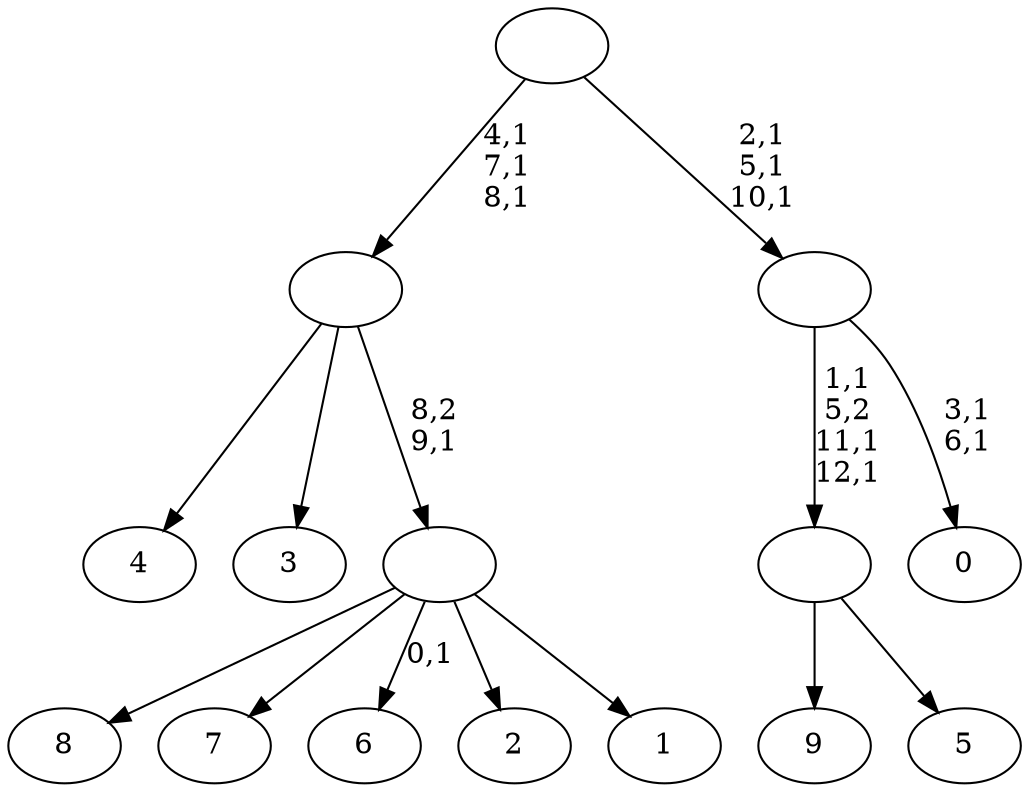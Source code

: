 digraph T {
	23 [label="9"]
	22 [label="8"]
	21 [label="7"]
	20 [label="6"]
	18 [label="5"]
	17 [label=""]
	14 [label="4"]
	13 [label="3"]
	12 [label="2"]
	11 [label="1"]
	10 [label=""]
	9 [label=""]
	6 [label="0"]
	3 [label=""]
	0 [label=""]
	17 -> 23 [label=""]
	17 -> 18 [label=""]
	10 -> 20 [label="0,1"]
	10 -> 22 [label=""]
	10 -> 21 [label=""]
	10 -> 12 [label=""]
	10 -> 11 [label=""]
	9 -> 14 [label=""]
	9 -> 13 [label=""]
	9 -> 10 [label="8,2\n9,1"]
	3 -> 6 [label="3,1\n6,1"]
	3 -> 17 [label="1,1\n5,2\n11,1\n12,1"]
	0 -> 3 [label="2,1\n5,1\n10,1"]
	0 -> 9 [label="4,1\n7,1\n8,1"]
}
